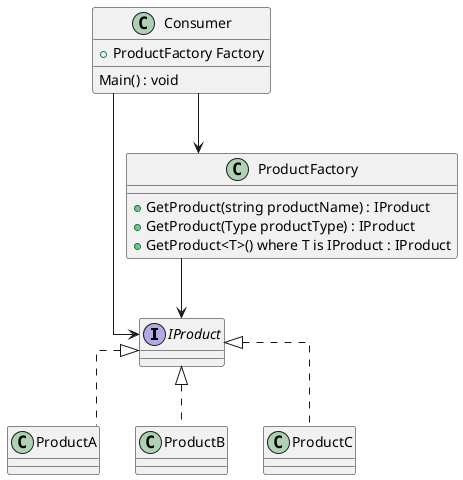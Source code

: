 @startuml Factory
skinparam LineType Ortho

interface IProduct

class ProductA implements IProduct
class ProductB implements IProduct
class ProductC implements IProduct


class ProductFactory {
	+GetProduct(string productName) : IProduct
	+GetProduct(Type productType) : IProduct
	+GetProduct<T>() where T is IProduct : IProduct
}

class Consumer {

	+ProductFactory Factory
	Main() : void
}

Consumer --> ProductFactory
Consumer --> IProduct

ProductFactory --> IProduct

@enduml
